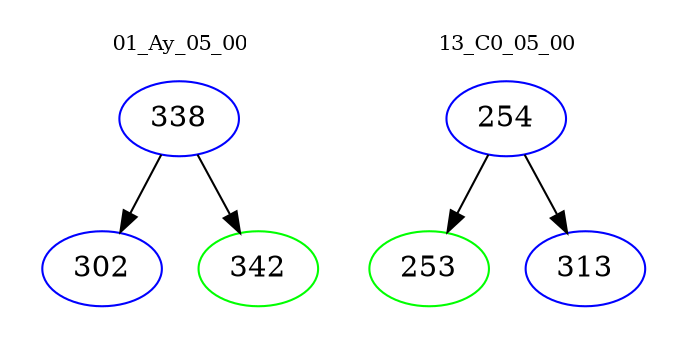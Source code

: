digraph{
subgraph cluster_0 {
color = white
label = "01_Ay_05_00";
fontsize=10;
T0_338 [label="338", color="blue"]
T0_338 -> T0_302 [color="black"]
T0_302 [label="302", color="blue"]
T0_338 -> T0_342 [color="black"]
T0_342 [label="342", color="green"]
}
subgraph cluster_1 {
color = white
label = "13_C0_05_00";
fontsize=10;
T1_254 [label="254", color="blue"]
T1_254 -> T1_253 [color="black"]
T1_253 [label="253", color="green"]
T1_254 -> T1_313 [color="black"]
T1_313 [label="313", color="blue"]
}
}
